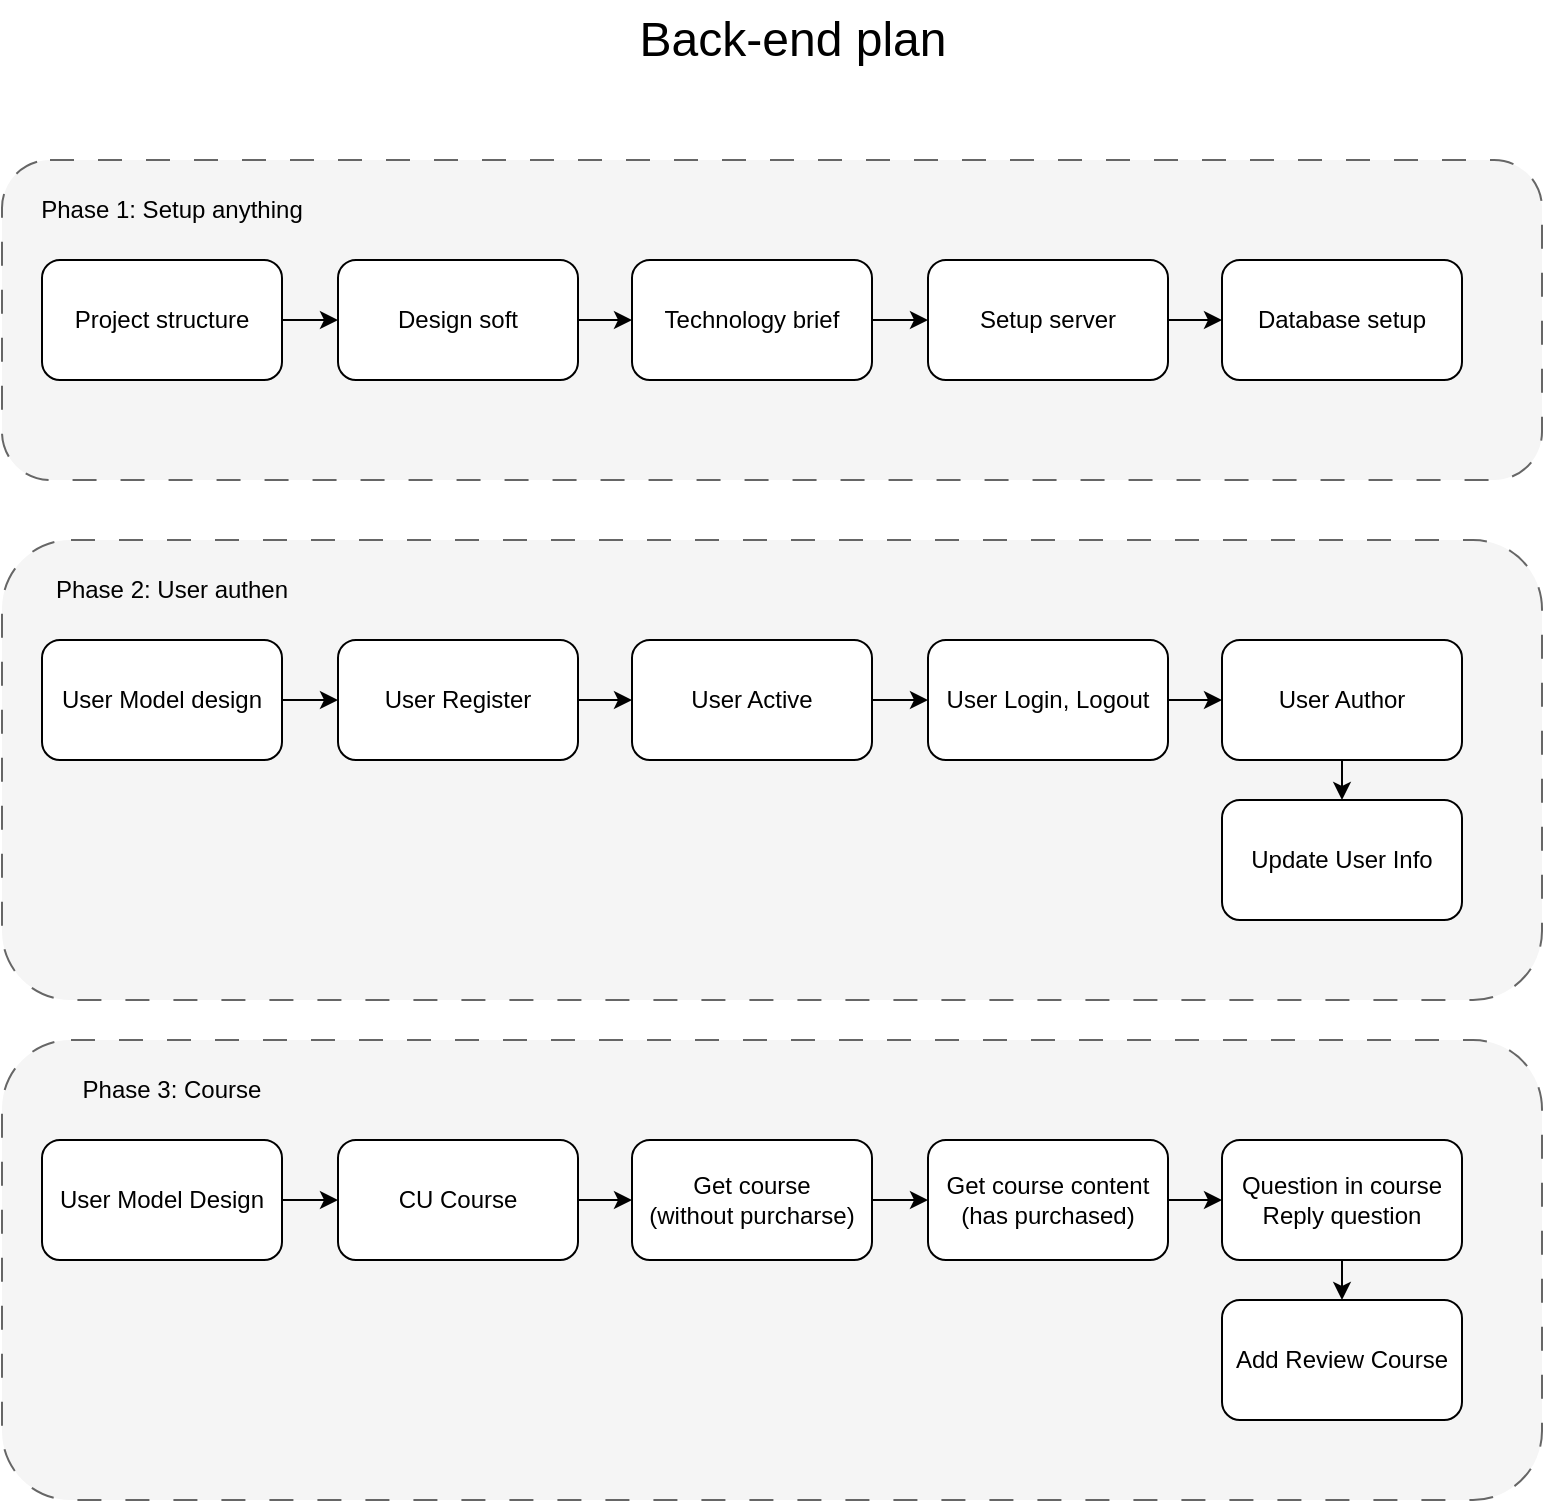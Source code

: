 <mxfile version="23.0.2" type="device">
  <diagram name="Page-1" id="js_l6CLhDa0ivUz3DNdG">
    <mxGraphModel dx="826" dy="854" grid="1" gridSize="10" guides="1" tooltips="1" connect="1" arrows="1" fold="1" page="1" pageScale="1" pageWidth="850" pageHeight="1100" math="0" shadow="0">
      <root>
        <mxCell id="0" />
        <mxCell id="1" parent="0" />
        <mxCell id="rSQ8ECoCO6q-lSjWDUjC-1" value="" style="rounded=1;whiteSpace=wrap;html=1;dashed=1;dashPattern=12 12;fillColor=#f5f5f5;fontColor=#333333;strokeColor=#666666;align=center;" parent="1" vertex="1">
          <mxGeometry x="30" y="110" width="770" height="160" as="geometry" />
        </mxCell>
        <mxCell id="rSQ8ECoCO6q-lSjWDUjC-2" value="&lt;font style=&quot;font-size: 24px;&quot;&gt;Back-end plan&lt;/font&gt;" style="text;html=1;align=center;verticalAlign=middle;resizable=0;points=[];autosize=1;strokeColor=none;fillColor=none;" parent="1" vertex="1">
          <mxGeometry x="335" y="30" width="180" height="40" as="geometry" />
        </mxCell>
        <mxCell id="rSQ8ECoCO6q-lSjWDUjC-8" style="edgeStyle=orthogonalEdgeStyle;rounded=0;orthogonalLoop=1;jettySize=auto;html=1;exitX=1;exitY=0.5;exitDx=0;exitDy=0;entryX=0;entryY=0.5;entryDx=0;entryDy=0;" parent="1" source="rSQ8ECoCO6q-lSjWDUjC-3" target="rSQ8ECoCO6q-lSjWDUjC-4" edge="1">
          <mxGeometry relative="1" as="geometry" />
        </mxCell>
        <mxCell id="rSQ8ECoCO6q-lSjWDUjC-3" value="Project structure" style="rounded=1;whiteSpace=wrap;html=1;" parent="1" vertex="1">
          <mxGeometry x="50" y="160" width="120" height="60" as="geometry" />
        </mxCell>
        <mxCell id="rSQ8ECoCO6q-lSjWDUjC-10" style="edgeStyle=orthogonalEdgeStyle;rounded=0;orthogonalLoop=1;jettySize=auto;html=1;exitX=1;exitY=0.5;exitDx=0;exitDy=0;entryX=0;entryY=0.5;entryDx=0;entryDy=0;" parent="1" source="rSQ8ECoCO6q-lSjWDUjC-4" target="rSQ8ECoCO6q-lSjWDUjC-5" edge="1">
          <mxGeometry relative="1" as="geometry" />
        </mxCell>
        <mxCell id="rSQ8ECoCO6q-lSjWDUjC-4" value="Design soft" style="rounded=1;whiteSpace=wrap;html=1;" parent="1" vertex="1">
          <mxGeometry x="198" y="160" width="120" height="60" as="geometry" />
        </mxCell>
        <mxCell id="rSQ8ECoCO6q-lSjWDUjC-11" style="edgeStyle=orthogonalEdgeStyle;rounded=0;orthogonalLoop=1;jettySize=auto;html=1;exitX=1;exitY=0.5;exitDx=0;exitDy=0;entryX=0;entryY=0.5;entryDx=0;entryDy=0;" parent="1" source="rSQ8ECoCO6q-lSjWDUjC-5" target="rSQ8ECoCO6q-lSjWDUjC-6" edge="1">
          <mxGeometry relative="1" as="geometry" />
        </mxCell>
        <mxCell id="rSQ8ECoCO6q-lSjWDUjC-5" value="Technology brief" style="rounded=1;whiteSpace=wrap;html=1;" parent="1" vertex="1">
          <mxGeometry x="345" y="160" width="120" height="60" as="geometry" />
        </mxCell>
        <mxCell id="rSQ8ECoCO6q-lSjWDUjC-12" style="edgeStyle=orthogonalEdgeStyle;rounded=0;orthogonalLoop=1;jettySize=auto;html=1;exitX=1;exitY=0.5;exitDx=0;exitDy=0;entryX=0;entryY=0.5;entryDx=0;entryDy=0;" parent="1" source="rSQ8ECoCO6q-lSjWDUjC-6" target="rSQ8ECoCO6q-lSjWDUjC-7" edge="1">
          <mxGeometry relative="1" as="geometry" />
        </mxCell>
        <mxCell id="rSQ8ECoCO6q-lSjWDUjC-6" value="Setup server" style="rounded=1;whiteSpace=wrap;html=1;" parent="1" vertex="1">
          <mxGeometry x="493" y="160" width="120" height="60" as="geometry" />
        </mxCell>
        <mxCell id="rSQ8ECoCO6q-lSjWDUjC-7" value="Database setup" style="rounded=1;whiteSpace=wrap;html=1;" parent="1" vertex="1">
          <mxGeometry x="640" y="160" width="120" height="60" as="geometry" />
        </mxCell>
        <mxCell id="rSQ8ECoCO6q-lSjWDUjC-14" value="Phase 1: Setup anything" style="text;html=1;strokeColor=none;fillColor=none;align=center;verticalAlign=middle;whiteSpace=wrap;rounded=0;" parent="1" vertex="1">
          <mxGeometry x="40" y="120" width="150" height="30" as="geometry" />
        </mxCell>
        <mxCell id="rSQ8ECoCO6q-lSjWDUjC-15" value="" style="rounded=1;whiteSpace=wrap;html=1;dashed=1;dashPattern=12 12;fillColor=#f5f5f5;fontColor=#333333;strokeColor=#666666;align=center;" parent="1" vertex="1">
          <mxGeometry x="30" y="300" width="770" height="230" as="geometry" />
        </mxCell>
        <mxCell id="rSQ8ECoCO6q-lSjWDUjC-16" style="edgeStyle=orthogonalEdgeStyle;rounded=0;orthogonalLoop=1;jettySize=auto;html=1;exitX=1;exitY=0.5;exitDx=0;exitDy=0;entryX=0;entryY=0.5;entryDx=0;entryDy=0;" parent="1" source="rSQ8ECoCO6q-lSjWDUjC-17" target="rSQ8ECoCO6q-lSjWDUjC-19" edge="1">
          <mxGeometry relative="1" as="geometry" />
        </mxCell>
        <mxCell id="rSQ8ECoCO6q-lSjWDUjC-17" value="User Model design" style="rounded=1;whiteSpace=wrap;html=1;" parent="1" vertex="1">
          <mxGeometry x="50" y="350" width="120" height="60" as="geometry" />
        </mxCell>
        <mxCell id="rSQ8ECoCO6q-lSjWDUjC-18" style="edgeStyle=orthogonalEdgeStyle;rounded=0;orthogonalLoop=1;jettySize=auto;html=1;exitX=1;exitY=0.5;exitDx=0;exitDy=0;entryX=0;entryY=0.5;entryDx=0;entryDy=0;" parent="1" source="rSQ8ECoCO6q-lSjWDUjC-19" target="rSQ8ECoCO6q-lSjWDUjC-21" edge="1">
          <mxGeometry relative="1" as="geometry" />
        </mxCell>
        <mxCell id="rSQ8ECoCO6q-lSjWDUjC-19" value="User Register" style="rounded=1;whiteSpace=wrap;html=1;" parent="1" vertex="1">
          <mxGeometry x="198" y="350" width="120" height="60" as="geometry" />
        </mxCell>
        <mxCell id="rSQ8ECoCO6q-lSjWDUjC-20" style="edgeStyle=orthogonalEdgeStyle;rounded=0;orthogonalLoop=1;jettySize=auto;html=1;exitX=1;exitY=0.5;exitDx=0;exitDy=0;entryX=0;entryY=0.5;entryDx=0;entryDy=0;" parent="1" source="rSQ8ECoCO6q-lSjWDUjC-21" target="rSQ8ECoCO6q-lSjWDUjC-23" edge="1">
          <mxGeometry relative="1" as="geometry" />
        </mxCell>
        <mxCell id="rSQ8ECoCO6q-lSjWDUjC-21" value="User Active" style="rounded=1;whiteSpace=wrap;html=1;" parent="1" vertex="1">
          <mxGeometry x="345" y="350" width="120" height="60" as="geometry" />
        </mxCell>
        <mxCell id="rSQ8ECoCO6q-lSjWDUjC-22" style="edgeStyle=orthogonalEdgeStyle;rounded=0;orthogonalLoop=1;jettySize=auto;html=1;exitX=1;exitY=0.5;exitDx=0;exitDy=0;entryX=0;entryY=0.5;entryDx=0;entryDy=0;" parent="1" source="rSQ8ECoCO6q-lSjWDUjC-23" target="rSQ8ECoCO6q-lSjWDUjC-24" edge="1">
          <mxGeometry relative="1" as="geometry" />
        </mxCell>
        <mxCell id="rSQ8ECoCO6q-lSjWDUjC-23" value="User Login, Logout" style="rounded=1;whiteSpace=wrap;html=1;" parent="1" vertex="1">
          <mxGeometry x="493" y="350" width="120" height="60" as="geometry" />
        </mxCell>
        <mxCell id="rSQ8ECoCO6q-lSjWDUjC-29" style="edgeStyle=orthogonalEdgeStyle;rounded=0;orthogonalLoop=1;jettySize=auto;html=1;exitX=0.5;exitY=1;exitDx=0;exitDy=0;entryX=0.5;entryY=0;entryDx=0;entryDy=0;" parent="1" source="rSQ8ECoCO6q-lSjWDUjC-24" target="rSQ8ECoCO6q-lSjWDUjC-28" edge="1">
          <mxGeometry relative="1" as="geometry" />
        </mxCell>
        <mxCell id="rSQ8ECoCO6q-lSjWDUjC-24" value="User Author" style="rounded=1;whiteSpace=wrap;html=1;" parent="1" vertex="1">
          <mxGeometry x="640" y="350" width="120" height="60" as="geometry" />
        </mxCell>
        <mxCell id="rSQ8ECoCO6q-lSjWDUjC-26" value="Phase 2: User authen" style="text;html=1;strokeColor=none;fillColor=none;align=center;verticalAlign=middle;whiteSpace=wrap;rounded=0;" parent="1" vertex="1">
          <mxGeometry x="40" y="310" width="150" height="30" as="geometry" />
        </mxCell>
        <mxCell id="rSQ8ECoCO6q-lSjWDUjC-28" value="Update User Info" style="rounded=1;whiteSpace=wrap;html=1;" parent="1" vertex="1">
          <mxGeometry x="640" y="430" width="120" height="60" as="geometry" />
        </mxCell>
        <mxCell id="rSQ8ECoCO6q-lSjWDUjC-30" value="" style="rounded=1;whiteSpace=wrap;html=1;dashed=1;dashPattern=12 12;fillColor=#f5f5f5;fontColor=#333333;strokeColor=#666666;align=center;" parent="1" vertex="1">
          <mxGeometry x="30" y="550" width="770" height="230" as="geometry" />
        </mxCell>
        <mxCell id="rSQ8ECoCO6q-lSjWDUjC-31" style="edgeStyle=orthogonalEdgeStyle;rounded=0;orthogonalLoop=1;jettySize=auto;html=1;exitX=1;exitY=0.5;exitDx=0;exitDy=0;entryX=0;entryY=0.5;entryDx=0;entryDy=0;" parent="1" source="rSQ8ECoCO6q-lSjWDUjC-32" target="rSQ8ECoCO6q-lSjWDUjC-34" edge="1">
          <mxGeometry relative="1" as="geometry" />
        </mxCell>
        <mxCell id="rSQ8ECoCO6q-lSjWDUjC-32" value="User Model Design" style="rounded=1;whiteSpace=wrap;html=1;" parent="1" vertex="1">
          <mxGeometry x="50" y="600" width="120" height="60" as="geometry" />
        </mxCell>
        <mxCell id="rSQ8ECoCO6q-lSjWDUjC-33" style="edgeStyle=orthogonalEdgeStyle;rounded=0;orthogonalLoop=1;jettySize=auto;html=1;exitX=1;exitY=0.5;exitDx=0;exitDy=0;entryX=0;entryY=0.5;entryDx=0;entryDy=0;" parent="1" source="rSQ8ECoCO6q-lSjWDUjC-34" target="rSQ8ECoCO6q-lSjWDUjC-36" edge="1">
          <mxGeometry relative="1" as="geometry" />
        </mxCell>
        <mxCell id="rSQ8ECoCO6q-lSjWDUjC-34" value="CU Course" style="rounded=1;whiteSpace=wrap;html=1;" parent="1" vertex="1">
          <mxGeometry x="198" y="600" width="120" height="60" as="geometry" />
        </mxCell>
        <mxCell id="rSQ8ECoCO6q-lSjWDUjC-35" style="edgeStyle=orthogonalEdgeStyle;rounded=0;orthogonalLoop=1;jettySize=auto;html=1;exitX=1;exitY=0.5;exitDx=0;exitDy=0;entryX=0;entryY=0.5;entryDx=0;entryDy=0;" parent="1" source="rSQ8ECoCO6q-lSjWDUjC-36" target="rSQ8ECoCO6q-lSjWDUjC-38" edge="1">
          <mxGeometry relative="1" as="geometry" />
        </mxCell>
        <mxCell id="rSQ8ECoCO6q-lSjWDUjC-36" value="Get course&lt;br&gt;(without purcharse)" style="rounded=1;whiteSpace=wrap;html=1;" parent="1" vertex="1">
          <mxGeometry x="345" y="600" width="120" height="60" as="geometry" />
        </mxCell>
        <mxCell id="rSQ8ECoCO6q-lSjWDUjC-37" style="edgeStyle=orthogonalEdgeStyle;rounded=0;orthogonalLoop=1;jettySize=auto;html=1;exitX=1;exitY=0.5;exitDx=0;exitDy=0;entryX=0;entryY=0.5;entryDx=0;entryDy=0;" parent="1" source="rSQ8ECoCO6q-lSjWDUjC-38" target="rSQ8ECoCO6q-lSjWDUjC-40" edge="1">
          <mxGeometry relative="1" as="geometry" />
        </mxCell>
        <mxCell id="rSQ8ECoCO6q-lSjWDUjC-38" value="Get course content&lt;br&gt;(has purchased)" style="rounded=1;whiteSpace=wrap;html=1;" parent="1" vertex="1">
          <mxGeometry x="493" y="600" width="120" height="60" as="geometry" />
        </mxCell>
        <mxCell id="rSQ8ECoCO6q-lSjWDUjC-39" style="edgeStyle=orthogonalEdgeStyle;rounded=0;orthogonalLoop=1;jettySize=auto;html=1;exitX=0.5;exitY=1;exitDx=0;exitDy=0;entryX=0.5;entryY=0;entryDx=0;entryDy=0;" parent="1" source="rSQ8ECoCO6q-lSjWDUjC-40" target="rSQ8ECoCO6q-lSjWDUjC-42" edge="1">
          <mxGeometry relative="1" as="geometry" />
        </mxCell>
        <mxCell id="rSQ8ECoCO6q-lSjWDUjC-40" value="Question in course&lt;br&gt;Reply question" style="rounded=1;whiteSpace=wrap;html=1;" parent="1" vertex="1">
          <mxGeometry x="640" y="600" width="120" height="60" as="geometry" />
        </mxCell>
        <mxCell id="rSQ8ECoCO6q-lSjWDUjC-41" value="Phase 3: Course" style="text;html=1;strokeColor=none;fillColor=none;align=center;verticalAlign=middle;whiteSpace=wrap;rounded=0;" parent="1" vertex="1">
          <mxGeometry x="40" y="560" width="150" height="30" as="geometry" />
        </mxCell>
        <mxCell id="rSQ8ECoCO6q-lSjWDUjC-42" value="Add Review Course" style="rounded=1;whiteSpace=wrap;html=1;" parent="1" vertex="1">
          <mxGeometry x="640" y="680" width="120" height="60" as="geometry" />
        </mxCell>
      </root>
    </mxGraphModel>
  </diagram>
</mxfile>
